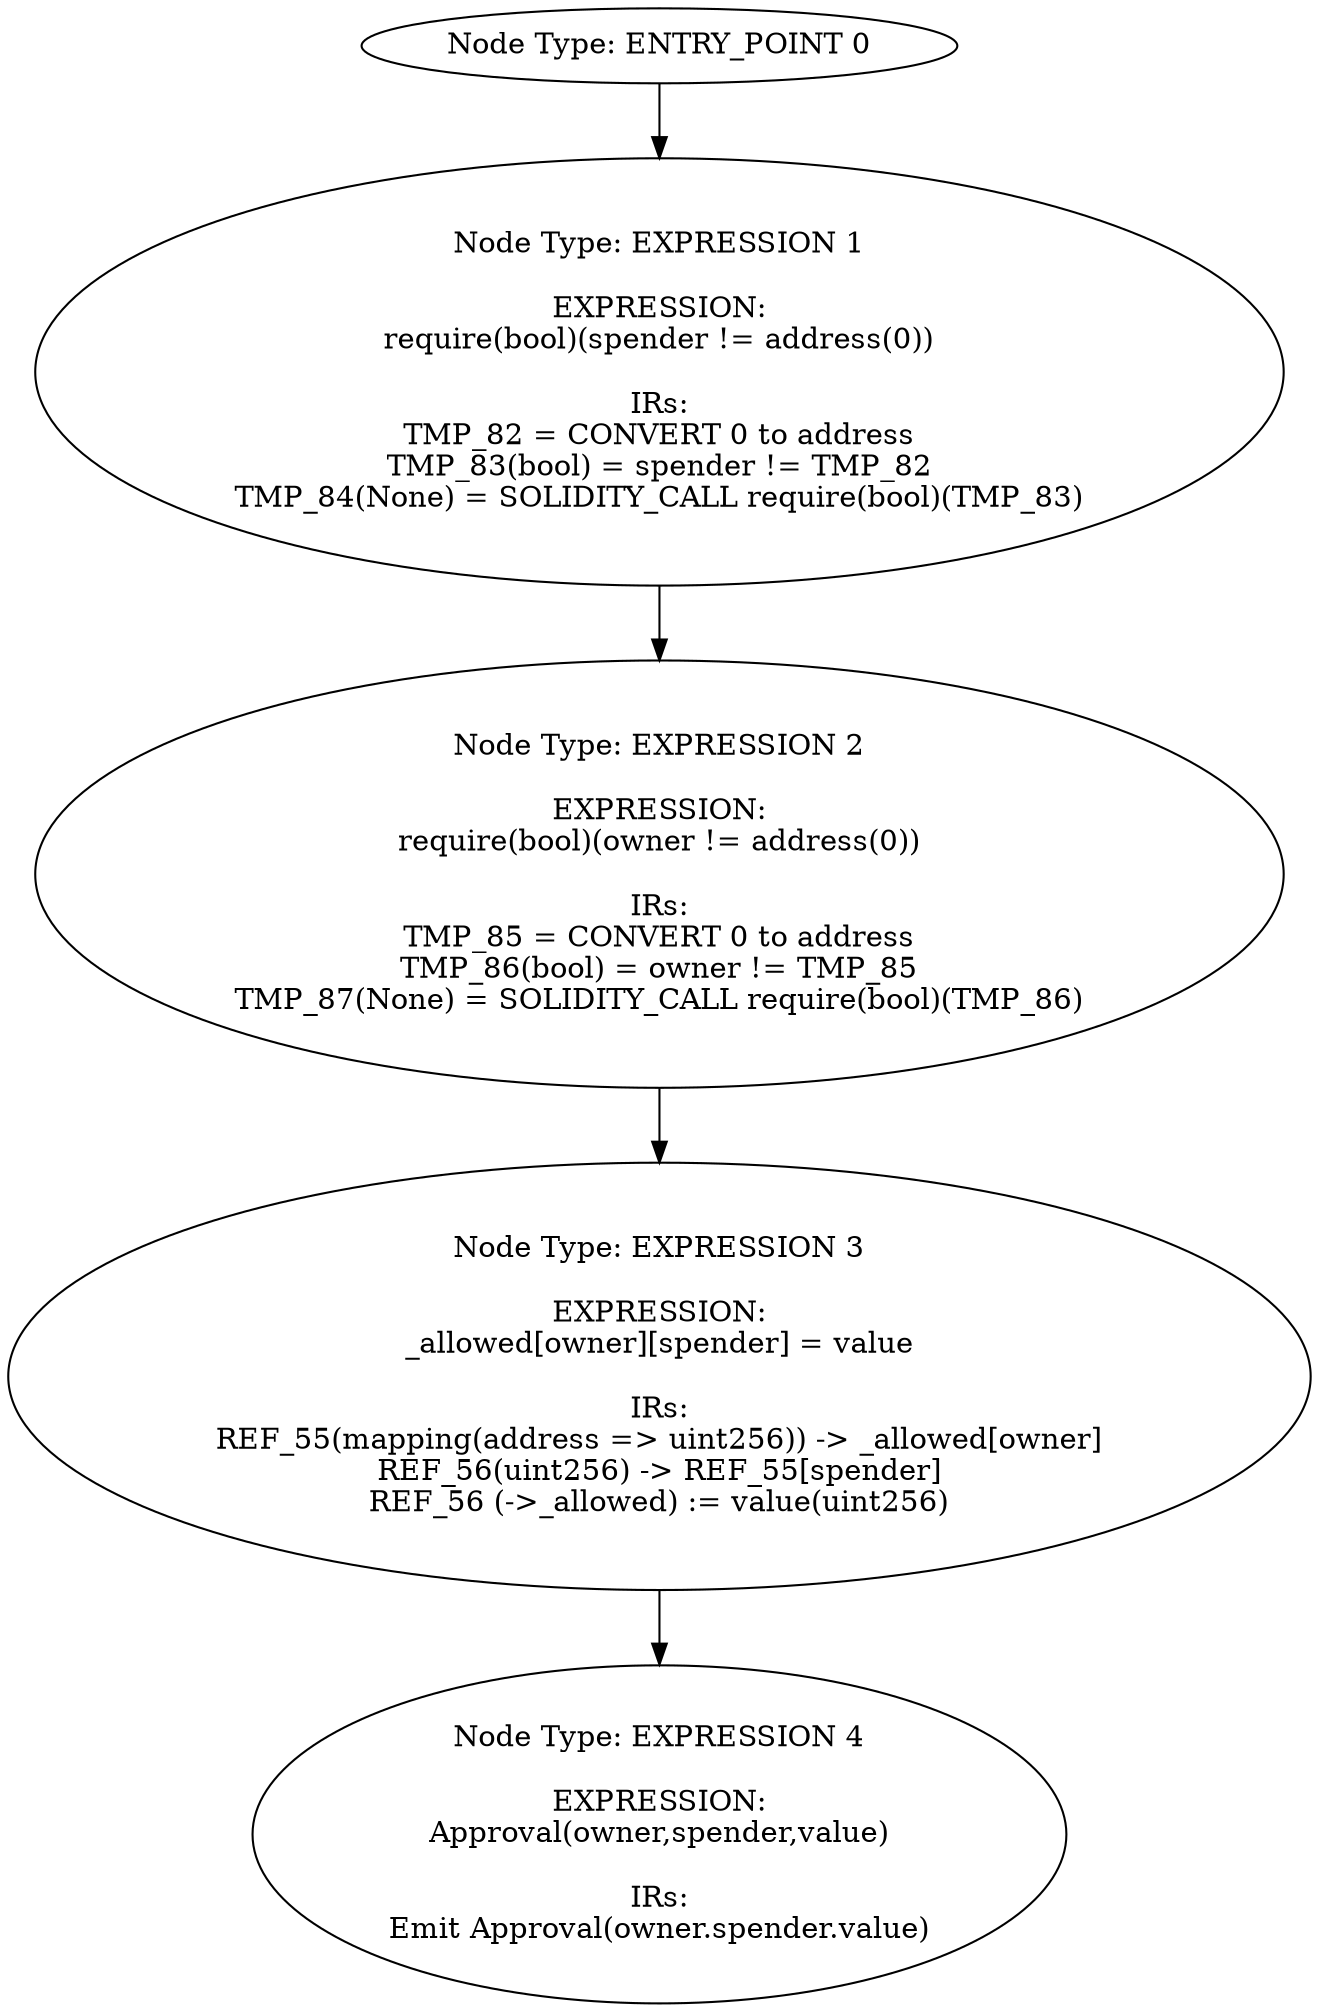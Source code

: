 digraph{
0[label="Node Type: ENTRY_POINT 0
"];
0->1;
1[label="Node Type: EXPRESSION 1

EXPRESSION:
require(bool)(spender != address(0))

IRs:
TMP_82 = CONVERT 0 to address
TMP_83(bool) = spender != TMP_82
TMP_84(None) = SOLIDITY_CALL require(bool)(TMP_83)"];
1->2;
2[label="Node Type: EXPRESSION 2

EXPRESSION:
require(bool)(owner != address(0))

IRs:
TMP_85 = CONVERT 0 to address
TMP_86(bool) = owner != TMP_85
TMP_87(None) = SOLIDITY_CALL require(bool)(TMP_86)"];
2->3;
3[label="Node Type: EXPRESSION 3

EXPRESSION:
_allowed[owner][spender] = value

IRs:
REF_55(mapping(address => uint256)) -> _allowed[owner]
REF_56(uint256) -> REF_55[spender]
REF_56 (->_allowed) := value(uint256)"];
3->4;
4[label="Node Type: EXPRESSION 4

EXPRESSION:
Approval(owner,spender,value)

IRs:
Emit Approval(owner.spender.value)"];
}
